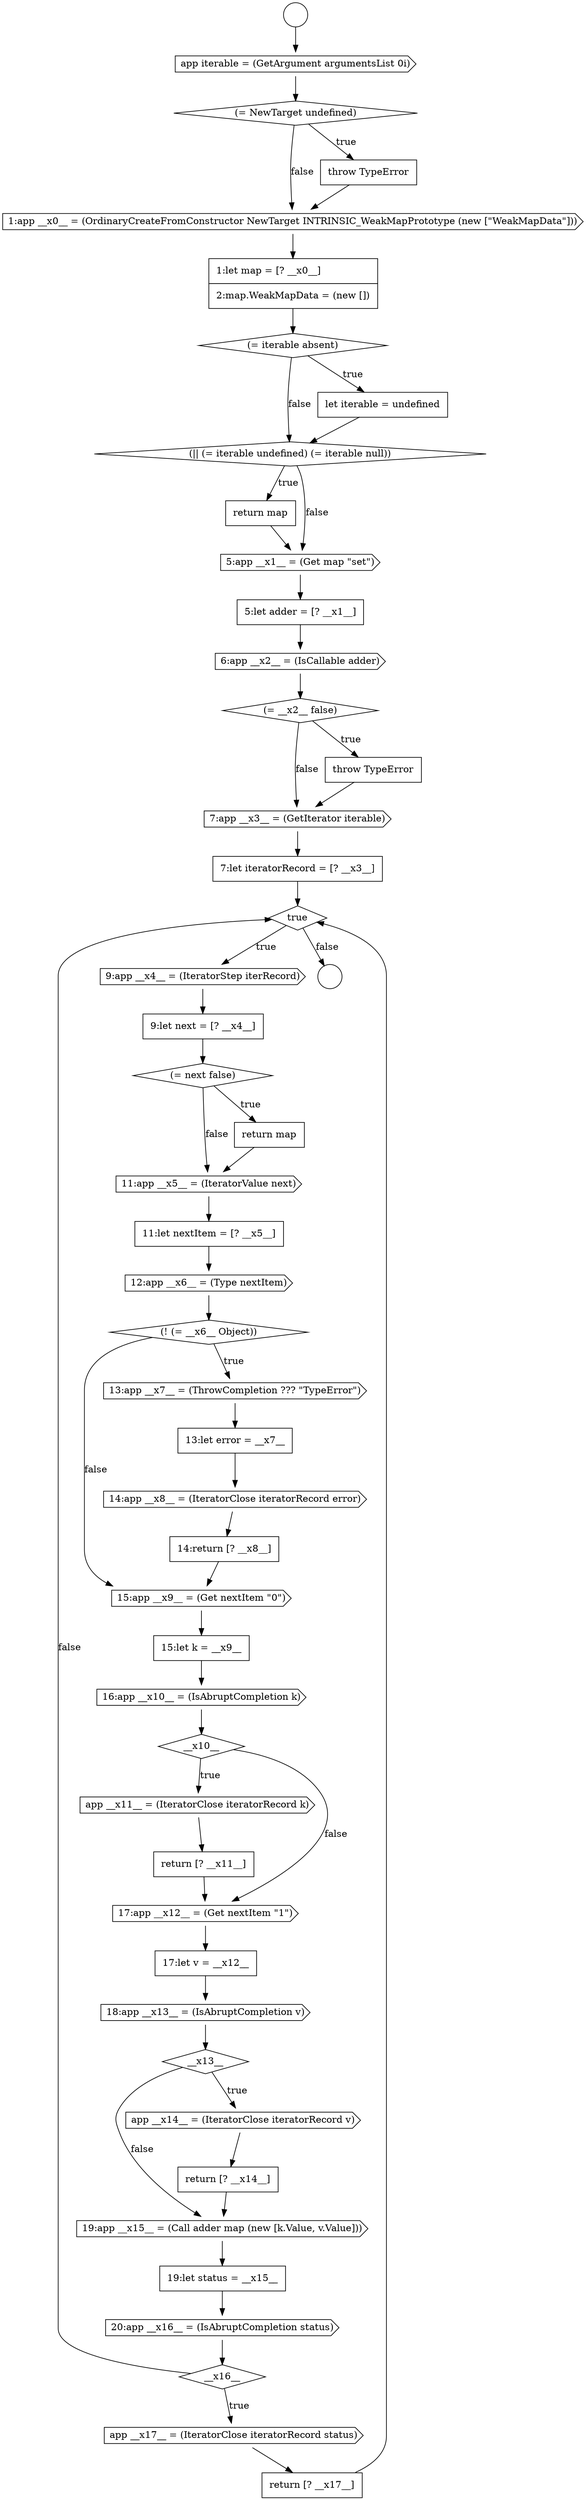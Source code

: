 digraph {
  node0 [shape=circle label=" " color="black" fillcolor="white" style=filled]
  node5 [shape=cds, label=<<font color="black">1:app __x0__ = (OrdinaryCreateFromConstructor NewTarget INTRINSIC_WeakMapPrototype (new [&quot;WeakMapData&quot;]))</font>> color="black" fillcolor="white" style=filled]
  node10 [shape=none, margin=0, label=<<font color="black">
    <table border="0" cellborder="1" cellspacing="0" cellpadding="10">
      <tr><td align="left">return map</td></tr>
    </table>
  </font>> color="black" fillcolor="white" style=filled]
  node14 [shape=diamond, label=<<font color="black">(= __x2__ false)</font>> color="black" fillcolor="white" style=filled]
  node1 [shape=circle label=" " color="black" fillcolor="white" style=filled]
  node6 [shape=none, margin=0, label=<<font color="black">
    <table border="0" cellborder="1" cellspacing="0" cellpadding="10">
      <tr><td align="left">1:let map = [? __x0__]</td></tr>
      <tr><td align="left">2:map.WeakMapData = (new [])</td></tr>
    </table>
  </font>> color="black" fillcolor="white" style=filled]
  node9 [shape=diamond, label=<<font color="black">(|| (= iterable undefined) (= iterable null))</font>> color="black" fillcolor="white" style=filled]
  node2 [shape=cds, label=<<font color="black">app iterable = (GetArgument argumentsList 0i)</font>> color="black" fillcolor="white" style=filled]
  node12 [shape=none, margin=0, label=<<font color="black">
    <table border="0" cellborder="1" cellspacing="0" cellpadding="10">
      <tr><td align="left">5:let adder = [? __x1__]</td></tr>
    </table>
  </font>> color="black" fillcolor="white" style=filled]
  node8 [shape=none, margin=0, label=<<font color="black">
    <table border="0" cellborder="1" cellspacing="0" cellpadding="10">
      <tr><td align="left">let iterable = undefined</td></tr>
    </table>
  </font>> color="black" fillcolor="white" style=filled]
  node4 [shape=none, margin=0, label=<<font color="black">
    <table border="0" cellborder="1" cellspacing="0" cellpadding="10">
      <tr><td align="left">throw TypeError</td></tr>
    </table>
  </font>> color="black" fillcolor="white" style=filled]
  node42 [shape=none, margin=0, label=<<font color="black">
    <table border="0" cellborder="1" cellspacing="0" cellpadding="10">
      <tr><td align="left">return [? __x14__]</td></tr>
    </table>
  </font>> color="black" fillcolor="white" style=filled]
  node24 [shape=none, margin=0, label=<<font color="black">
    <table border="0" cellborder="1" cellspacing="0" cellpadding="10">
      <tr><td align="left">11:let nextItem = [? __x5__]</td></tr>
    </table>
  </font>> color="black" fillcolor="white" style=filled]
  node37 [shape=cds, label=<<font color="black">17:app __x12__ = (Get nextItem &quot;1&quot;)</font>> color="black" fillcolor="white" style=filled]
  node25 [shape=cds, label=<<font color="black">12:app __x6__ = (Type nextItem)</font>> color="black" fillcolor="white" style=filled]
  node20 [shape=none, margin=0, label=<<font color="black">
    <table border="0" cellborder="1" cellspacing="0" cellpadding="10">
      <tr><td align="left">9:let next = [? __x4__]</td></tr>
    </table>
  </font>> color="black" fillcolor="white" style=filled]
  node46 [shape=diamond, label=<<font color="black">__x16__</font>> color="black" fillcolor="white" style=filled]
  node29 [shape=cds, label=<<font color="black">14:app __x8__ = (IteratorClose iteratorRecord error)</font>> color="black" fillcolor="white" style=filled]
  node21 [shape=diamond, label=<<font color="black">(= next false)</font>> color="black" fillcolor="white" style=filled]
  node33 [shape=cds, label=<<font color="black">16:app __x10__ = (IsAbruptCompletion k)</font>> color="black" fillcolor="white" style=filled]
  node28 [shape=none, margin=0, label=<<font color="black">
    <table border="0" cellborder="1" cellspacing="0" cellpadding="10">
      <tr><td align="left">13:let error = __x7__</td></tr>
    </table>
  </font>> color="black" fillcolor="white" style=filled]
  node38 [shape=none, margin=0, label=<<font color="black">
    <table border="0" cellborder="1" cellspacing="0" cellpadding="10">
      <tr><td align="left">17:let v = __x12__</td></tr>
    </table>
  </font>> color="black" fillcolor="white" style=filled]
  node13 [shape=cds, label=<<font color="black">6:app __x2__ = (IsCallable adder)</font>> color="black" fillcolor="white" style=filled]
  node41 [shape=cds, label=<<font color="black">app __x14__ = (IteratorClose iteratorRecord v)</font>> color="black" fillcolor="white" style=filled]
  node45 [shape=cds, label=<<font color="black">20:app __x16__ = (IsAbruptCompletion status)</font>> color="black" fillcolor="white" style=filled]
  node17 [shape=none, margin=0, label=<<font color="black">
    <table border="0" cellborder="1" cellspacing="0" cellpadding="10">
      <tr><td align="left">7:let iteratorRecord = [? __x3__]</td></tr>
    </table>
  </font>> color="black" fillcolor="white" style=filled]
  node32 [shape=none, margin=0, label=<<font color="black">
    <table border="0" cellborder="1" cellspacing="0" cellpadding="10">
      <tr><td align="left">15:let k = __x9__</td></tr>
    </table>
  </font>> color="black" fillcolor="white" style=filled]
  node34 [shape=diamond, label=<<font color="black">__x10__</font>> color="black" fillcolor="white" style=filled]
  node22 [shape=none, margin=0, label=<<font color="black">
    <table border="0" cellborder="1" cellspacing="0" cellpadding="10">
      <tr><td align="left">return map</td></tr>
    </table>
  </font>> color="black" fillcolor="white" style=filled]
  node44 [shape=none, margin=0, label=<<font color="black">
    <table border="0" cellborder="1" cellspacing="0" cellpadding="10">
      <tr><td align="left">19:let status = __x15__</td></tr>
    </table>
  </font>> color="black" fillcolor="white" style=filled]
  node27 [shape=cds, label=<<font color="black">13:app __x7__ = (ThrowCompletion ??? &quot;TypeError&quot;)</font>> color="black" fillcolor="white" style=filled]
  node7 [shape=diamond, label=<<font color="black">(= iterable absent)</font>> color="black" fillcolor="white" style=filled]
  node39 [shape=cds, label=<<font color="black">18:app __x13__ = (IsAbruptCompletion v)</font>> color="black" fillcolor="white" style=filled]
  node3 [shape=diamond, label=<<font color="black">(= NewTarget undefined)</font>> color="black" fillcolor="white" style=filled]
  node35 [shape=cds, label=<<font color="black">app __x11__ = (IteratorClose iteratorRecord k)</font>> color="black" fillcolor="white" style=filled]
  node48 [shape=none, margin=0, label=<<font color="black">
    <table border="0" cellborder="1" cellspacing="0" cellpadding="10">
      <tr><td align="left">return [? __x17__]</td></tr>
    </table>
  </font>> color="black" fillcolor="white" style=filled]
  node18 [shape=diamond, label=<<font color="black">true</font>> color="black" fillcolor="white" style=filled]
  node16 [shape=cds, label=<<font color="black">7:app __x3__ = (GetIterator iterable)</font>> color="black" fillcolor="white" style=filled]
  node31 [shape=cds, label=<<font color="black">15:app __x9__ = (Get nextItem &quot;0&quot;)</font>> color="black" fillcolor="white" style=filled]
  node11 [shape=cds, label=<<font color="black">5:app __x1__ = (Get map &quot;set&quot;)</font>> color="black" fillcolor="white" style=filled]
  node43 [shape=cds, label=<<font color="black">19:app __x15__ = (Call adder map (new [k.Value, v.Value]))</font>> color="black" fillcolor="white" style=filled]
  node40 [shape=diamond, label=<<font color="black">__x13__</font>> color="black" fillcolor="white" style=filled]
  node26 [shape=diamond, label=<<font color="black">(! (= __x6__ Object))</font>> color="black" fillcolor="white" style=filled]
  node23 [shape=cds, label=<<font color="black">11:app __x5__ = (IteratorValue next)</font>> color="black" fillcolor="white" style=filled]
  node36 [shape=none, margin=0, label=<<font color="black">
    <table border="0" cellborder="1" cellspacing="0" cellpadding="10">
      <tr><td align="left">return [? __x11__]</td></tr>
    </table>
  </font>> color="black" fillcolor="white" style=filled]
  node30 [shape=none, margin=0, label=<<font color="black">
    <table border="0" cellborder="1" cellspacing="0" cellpadding="10">
      <tr><td align="left">14:return [? __x8__]</td></tr>
    </table>
  </font>> color="black" fillcolor="white" style=filled]
  node19 [shape=cds, label=<<font color="black">9:app __x4__ = (IteratorStep iterRecord)</font>> color="black" fillcolor="white" style=filled]
  node47 [shape=cds, label=<<font color="black">app __x17__ = (IteratorClose iteratorRecord status)</font>> color="black" fillcolor="white" style=filled]
  node15 [shape=none, margin=0, label=<<font color="black">
    <table border="0" cellborder="1" cellspacing="0" cellpadding="10">
      <tr><td align="left">throw TypeError</td></tr>
    </table>
  </font>> color="black" fillcolor="white" style=filled]
  node5 -> node6 [ color="black"]
  node7 -> node8 [label=<<font color="black">true</font>> color="black"]
  node7 -> node9 [label=<<font color="black">false</font>> color="black"]
  node30 -> node31 [ color="black"]
  node48 -> node18 [ color="black"]
  node4 -> node5 [ color="black"]
  node25 -> node26 [ color="black"]
  node8 -> node9 [ color="black"]
  node46 -> node47 [label=<<font color="black">true</font>> color="black"]
  node46 -> node18 [label=<<font color="black">false</font>> color="black"]
  node38 -> node39 [ color="black"]
  node28 -> node29 [ color="black"]
  node29 -> node30 [ color="black"]
  node39 -> node40 [ color="black"]
  node40 -> node41 [label=<<font color="black">true</font>> color="black"]
  node40 -> node43 [label=<<font color="black">false</font>> color="black"]
  node42 -> node43 [ color="black"]
  node2 -> node3 [ color="black"]
  node3 -> node4 [label=<<font color="black">true</font>> color="black"]
  node3 -> node5 [label=<<font color="black">false</font>> color="black"]
  node15 -> node16 [ color="black"]
  node11 -> node12 [ color="black"]
  node9 -> node10 [label=<<font color="black">true</font>> color="black"]
  node9 -> node11 [label=<<font color="black">false</font>> color="black"]
  node19 -> node20 [ color="black"]
  node13 -> node14 [ color="black"]
  node35 -> node36 [ color="black"]
  node18 -> node19 [label=<<font color="black">true</font>> color="black"]
  node18 -> node1 [label=<<font color="black">false</font>> color="black"]
  node12 -> node13 [ color="black"]
  node45 -> node46 [ color="black"]
  node0 -> node2 [ color="black"]
  node36 -> node37 [ color="black"]
  node22 -> node23 [ color="black"]
  node6 -> node7 [ color="black"]
  node43 -> node44 [ color="black"]
  node21 -> node22 [label=<<font color="black">true</font>> color="black"]
  node21 -> node23 [label=<<font color="black">false</font>> color="black"]
  node44 -> node45 [ color="black"]
  node27 -> node28 [ color="black"]
  node37 -> node38 [ color="black"]
  node23 -> node24 [ color="black"]
  node31 -> node32 [ color="black"]
  node10 -> node11 [ color="black"]
  node47 -> node48 [ color="black"]
  node20 -> node21 [ color="black"]
  node24 -> node25 [ color="black"]
  node26 -> node27 [label=<<font color="black">true</font>> color="black"]
  node26 -> node31 [label=<<font color="black">false</font>> color="black"]
  node16 -> node17 [ color="black"]
  node32 -> node33 [ color="black"]
  node17 -> node18 [ color="black"]
  node33 -> node34 [ color="black"]
  node14 -> node15 [label=<<font color="black">true</font>> color="black"]
  node14 -> node16 [label=<<font color="black">false</font>> color="black"]
  node41 -> node42 [ color="black"]
  node34 -> node35 [label=<<font color="black">true</font>> color="black"]
  node34 -> node37 [label=<<font color="black">false</font>> color="black"]
}
